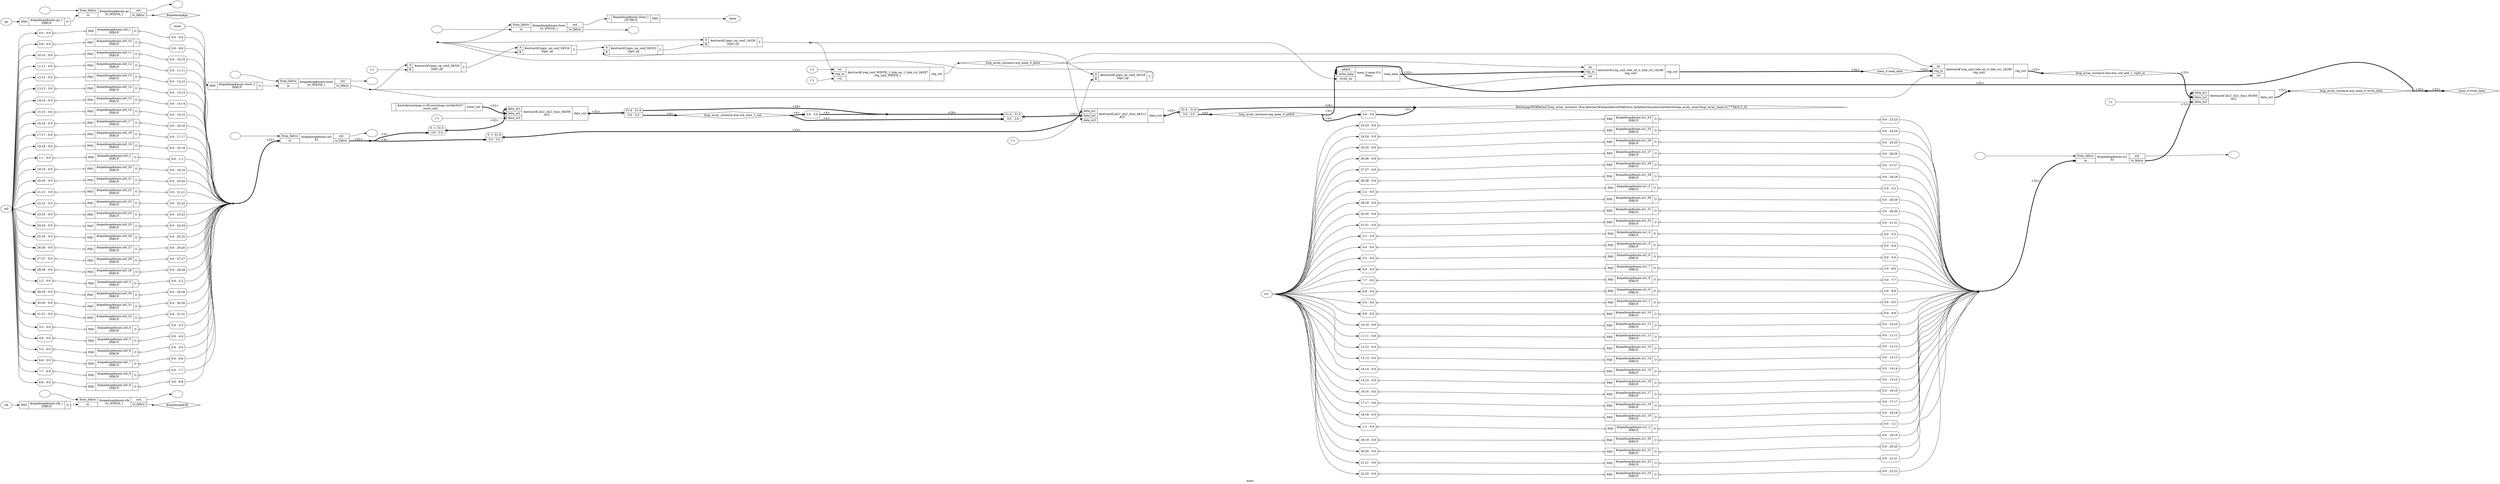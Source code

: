 digraph "main" {
label="main";
rankdir="LR";
remincross=true;
n21 [ shape=octagon, label="clk", color="black", fontcolor="black"];
n22 [ shape=octagon, label="done", color="black", fontcolor="black"];
n23 [ shape=octagon, label="go", color="black", fontcolor="black"];
n24 [ shape=octagon, label="in0", color="black", fontcolor="black"];
n25 [ shape=octagon, label="in1", color="black", fontcolor="black"];
n26 [ shape=diamond, label="loop_array_instance.arg_mem_0_addr0", color="black", fontcolor="black"];
n27 [ shape=diamond, label="loop_array_instance.arg_mem_0_done", color="black", fontcolor="black"];
n28 [ shape=diamond, label="loop_array_instance.arg_mem_0_write_data", color="black", fontcolor="black"];
n29 [ shape=diamond, label="loop_array_instance.fsm.fsm_std_add_1_right_in", color="black", fontcolor="black"];
n30 [ shape=diamond, label="loop_array_instance.fsm.std_slice_1_out", color="black", fontcolor="black"];
n31 [ shape=diamond, label="mem_0.read_data", color="black", fontcolor="black"];
n32 [ shape=diamond, label="mem_0.write_data", color="black", fontcolor="black"];
n33 [ shape=octagon, label="reset", color="black", fontcolor="black"];
c35 [ shape=record, label="{{}|$auto$constmap.cc:36:constmap_worker$347\nconst_unit|{<p34> const_out}}",  ];
v0 [ label="1'z" ];
c40 [ shape=record, label="{{<p36> data_in1|<p37> data_in2|<p38> data_in3}|$extract$&#9586;ALU_ALU_func_0$308\nALU|{<p39> data_out}}",  ];
v2 [ label="1'z" ];
c41 [ shape=record, label="{{<p36> data_in1|<p37> data_in2|<p38> data_in3}|$extract$&#9586;ALU_ALU_func_0$309\nALU|{<p39> data_out}}",  ];
x1 [ shape=record, style=rounded, label="0 -&gt; 31:4 |<s0> 3:0 - 3:0 ", color="black", fontcolor="black" ];
x1:e -> c41:p36:w [arrowhead=odiamond, arrowtail=odiamond, dir=both, color="black", fontcolor="black", style="setlinewidth(3)", label="<32>"];
x3 [ shape=record, style=rounded, label="<s1> 31:4 - 31:4 |<s0> 3:0 - 3:0 ", color="black", fontcolor="black" ];
c41:p39:e -> x3:w [arrowhead=odiamond, arrowtail=odiamond, dir=both, color="black", fontcolor="black", style="setlinewidth(3)", label="<32>"];
c42 [ shape=record, label="{{<p36> data_in1|<p37> data_in2|<p38> data_in3}|$extract$&#9586;ALU_ALU_func_6$312\nALU|{<p39> data_out}}",  ];
x4 [ shape=record, style=rounded, label="0 -&gt; 31:4 |<s0> 3:0 - 3:0 ", color="black", fontcolor="black" ];
x4:e -> c42:p36:w [arrowhead=odiamond, arrowtail=odiamond, dir=both, color="black", fontcolor="black", style="setlinewidth(3)", label="<32>"];
x5 [ shape=record, style=rounded, label="<s1> 31:4 - 31:4 |<s0> 3:0 - 3:0 ", color="black", fontcolor="black" ];
x5:e -> c42:p37:w [arrowhead=odiamond, arrowtail=odiamond, dir=both, color="black", fontcolor="black", style="setlinewidth(3)", label="<32>"];
x6 [ shape=record, style=rounded, label="<s1> 31:4 - 31:4 |<s0> 3:0 - 3:0 ", color="black", fontcolor="black" ];
c42:p39:e -> x6:w [arrowhead=odiamond, arrowtail=odiamond, dir=both, color="black", fontcolor="black", style="setlinewidth(3)", label="<32>"];
c46 [ shape=record, label="{{<p43> A|<p44> B}|$extract$&#9586;logic_op_conf_0$323\nlogic_op|{<p45> Y}}",  ];
c47 [ shape=record, label="{{<p43> A|<p44> B}|$extract$&#9586;logic_op_conf_0$324\nlogic_op|{<p45> Y}}",  ];
c48 [ shape=record, label="{{<p43> A|<p44> B}|$extract$&#9586;logic_op_conf_1$326\nlogic_op|{<p45> Y}}",  ];
v7 [ label="1'z" ];
c49 [ shape=record, label="{{<p43> A|<p44> B}|$extract$&#9586;logic_op_conf_3$328\nlogic_op|{<p45> Y}}",  ];
v8 [ label="1'z" ];
c50 [ shape=record, label="{{<p43> A|<p44> B}|$extract$&#9586;logic_op_conf_3$329\nlogic_op|{<p45> Y}}",  ];
v9 [ label="1'z" ];
v10 [ label="1'z" ];
c55 [ shape=record, label="{{<p51> en|<p52> reg_in|<p53> rst}|$extract$&#9586;reg_unit_WIDTH_1_tide_en_1_tide_rst_0$297\nreg_unit_WIDTH_1|{<p54> reg_out}}",  ];
c56 [ shape=record, label="{{<p51> en|<p52> reg_in|<p53> rst}|$extract$&#9586;reg_unit_tide_en_0_tide_rst_1$298\nreg_unit|{<p54> reg_out}}",  ];
c57 [ shape=record, label="{{<p51> en|<p52> reg_in|<p53> rst}|$extract$&#9586;reg_unit_tide_en_0_tide_rst_1$299\nreg_unit|{<p54> reg_out}}",  ];
v11 [ label="" ];
v12 [ label="" ];
c62 [ shape=record, label="{{<p58> from_fabric|<p59> in}|$iopadmap$main.clk\nIO_WIDTH_1|{<p60> out|<p61> to_fabric}}",  ];
c65 [ shape=record, label="{{<p63> PAD}|$iopadmap$main.clk_1\nINBUF|{<p64> O}}",  ];
v13 [ label="" ];
v14 [ label="" ];
c66 [ shape=record, label="{{<p58> from_fabric|<p59> in}|$iopadmap$main.done\nIO_WIDTH_1|{<p60> out|<p61> to_fabric}}",  ];
c68 [ shape=record, label="{{<p67> I}|$iopadmap$main.done_1\nOUTBUF|{<p63> PAD}}",  ];
v15 [ label="" ];
v16 [ label="" ];
c69 [ shape=record, label="{{<p58> from_fabric|<p59> in}|$iopadmap$main.go\nIO_WIDTH_1|{<p60> out|<p61> to_fabric}}",  ];
c70 [ shape=record, label="{{<p63> PAD}|$iopadmap$main.go_1\nINBUF|{<p64> O}}",  ];
v17 [ label="" ];
v18 [ label="" ];
c71 [ shape=record, label="{{<p58> from_fabric|<p59> in}|$iopadmap$main.in0\nIO|{<p60> out|<p61> to_fabric}}",  ];
c72 [ shape=record, label="{{<p63> PAD}|$iopadmap$main.in0_1\nINBUF|{<p64> O}}",  ];
x19 [ shape=record, style=rounded, label="<s0> 0:0 - 0:0 ", color="black", fontcolor="black" ];
c72:p64:e -> x19:w [arrowhead=odiamond, arrowtail=odiamond, dir=both, color="black", fontcolor="black", label=""];
x20 [ shape=record, style=rounded, label="<s0> 0:0 - 0:0 ", color="black", fontcolor="black" ];
x20:e -> c72:p63:w [arrowhead=odiamond, arrowtail=odiamond, dir=both, color="black", fontcolor="black", label=""];
c73 [ shape=record, label="{{<p63> PAD}|$iopadmap$main.in0_10\nINBUF|{<p64> O}}",  ];
x21 [ shape=record, style=rounded, label="<s0> 0:0 - 9:9 ", color="black", fontcolor="black" ];
c73:p64:e -> x21:w [arrowhead=odiamond, arrowtail=odiamond, dir=both, color="black", fontcolor="black", label=""];
x22 [ shape=record, style=rounded, label="<s0> 9:9 - 0:0 ", color="black", fontcolor="black" ];
x22:e -> c73:p63:w [arrowhead=odiamond, arrowtail=odiamond, dir=both, color="black", fontcolor="black", label=""];
c74 [ shape=record, label="{{<p63> PAD}|$iopadmap$main.in0_11\nINBUF|{<p64> O}}",  ];
x23 [ shape=record, style=rounded, label="<s0> 0:0 - 10:10 ", color="black", fontcolor="black" ];
c74:p64:e -> x23:w [arrowhead=odiamond, arrowtail=odiamond, dir=both, color="black", fontcolor="black", label=""];
x24 [ shape=record, style=rounded, label="<s0> 10:10 - 0:0 ", color="black", fontcolor="black" ];
x24:e -> c74:p63:w [arrowhead=odiamond, arrowtail=odiamond, dir=both, color="black", fontcolor="black", label=""];
c75 [ shape=record, label="{{<p63> PAD}|$iopadmap$main.in0_12\nINBUF|{<p64> O}}",  ];
x25 [ shape=record, style=rounded, label="<s0> 0:0 - 11:11 ", color="black", fontcolor="black" ];
c75:p64:e -> x25:w [arrowhead=odiamond, arrowtail=odiamond, dir=both, color="black", fontcolor="black", label=""];
x26 [ shape=record, style=rounded, label="<s0> 11:11 - 0:0 ", color="black", fontcolor="black" ];
x26:e -> c75:p63:w [arrowhead=odiamond, arrowtail=odiamond, dir=both, color="black", fontcolor="black", label=""];
c76 [ shape=record, label="{{<p63> PAD}|$iopadmap$main.in0_13\nINBUF|{<p64> O}}",  ];
x27 [ shape=record, style=rounded, label="<s0> 0:0 - 12:12 ", color="black", fontcolor="black" ];
c76:p64:e -> x27:w [arrowhead=odiamond, arrowtail=odiamond, dir=both, color="black", fontcolor="black", label=""];
x28 [ shape=record, style=rounded, label="<s0> 12:12 - 0:0 ", color="black", fontcolor="black" ];
x28:e -> c76:p63:w [arrowhead=odiamond, arrowtail=odiamond, dir=both, color="black", fontcolor="black", label=""];
c77 [ shape=record, label="{{<p63> PAD}|$iopadmap$main.in0_14\nINBUF|{<p64> O}}",  ];
x29 [ shape=record, style=rounded, label="<s0> 0:0 - 13:13 ", color="black", fontcolor="black" ];
c77:p64:e -> x29:w [arrowhead=odiamond, arrowtail=odiamond, dir=both, color="black", fontcolor="black", label=""];
x30 [ shape=record, style=rounded, label="<s0> 13:13 - 0:0 ", color="black", fontcolor="black" ];
x30:e -> c77:p63:w [arrowhead=odiamond, arrowtail=odiamond, dir=both, color="black", fontcolor="black", label=""];
c78 [ shape=record, label="{{<p63> PAD}|$iopadmap$main.in0_15\nINBUF|{<p64> O}}",  ];
x31 [ shape=record, style=rounded, label="<s0> 0:0 - 14:14 ", color="black", fontcolor="black" ];
c78:p64:e -> x31:w [arrowhead=odiamond, arrowtail=odiamond, dir=both, color="black", fontcolor="black", label=""];
x32 [ shape=record, style=rounded, label="<s0> 14:14 - 0:0 ", color="black", fontcolor="black" ];
x32:e -> c78:p63:w [arrowhead=odiamond, arrowtail=odiamond, dir=both, color="black", fontcolor="black", label=""];
c79 [ shape=record, label="{{<p63> PAD}|$iopadmap$main.in0_16\nINBUF|{<p64> O}}",  ];
x33 [ shape=record, style=rounded, label="<s0> 0:0 - 15:15 ", color="black", fontcolor="black" ];
c79:p64:e -> x33:w [arrowhead=odiamond, arrowtail=odiamond, dir=both, color="black", fontcolor="black", label=""];
x34 [ shape=record, style=rounded, label="<s0> 15:15 - 0:0 ", color="black", fontcolor="black" ];
x34:e -> c79:p63:w [arrowhead=odiamond, arrowtail=odiamond, dir=both, color="black", fontcolor="black", label=""];
c80 [ shape=record, label="{{<p63> PAD}|$iopadmap$main.in0_17\nINBUF|{<p64> O}}",  ];
x35 [ shape=record, style=rounded, label="<s0> 0:0 - 16:16 ", color="black", fontcolor="black" ];
c80:p64:e -> x35:w [arrowhead=odiamond, arrowtail=odiamond, dir=both, color="black", fontcolor="black", label=""];
x36 [ shape=record, style=rounded, label="<s0> 16:16 - 0:0 ", color="black", fontcolor="black" ];
x36:e -> c80:p63:w [arrowhead=odiamond, arrowtail=odiamond, dir=both, color="black", fontcolor="black", label=""];
c81 [ shape=record, label="{{<p63> PAD}|$iopadmap$main.in0_18\nINBUF|{<p64> O}}",  ];
x37 [ shape=record, style=rounded, label="<s0> 0:0 - 17:17 ", color="black", fontcolor="black" ];
c81:p64:e -> x37:w [arrowhead=odiamond, arrowtail=odiamond, dir=both, color="black", fontcolor="black", label=""];
x38 [ shape=record, style=rounded, label="<s0> 17:17 - 0:0 ", color="black", fontcolor="black" ];
x38:e -> c81:p63:w [arrowhead=odiamond, arrowtail=odiamond, dir=both, color="black", fontcolor="black", label=""];
c82 [ shape=record, label="{{<p63> PAD}|$iopadmap$main.in0_19\nINBUF|{<p64> O}}",  ];
x39 [ shape=record, style=rounded, label="<s0> 0:0 - 18:18 ", color="black", fontcolor="black" ];
c82:p64:e -> x39:w [arrowhead=odiamond, arrowtail=odiamond, dir=both, color="black", fontcolor="black", label=""];
x40 [ shape=record, style=rounded, label="<s0> 18:18 - 0:0 ", color="black", fontcolor="black" ];
x40:e -> c82:p63:w [arrowhead=odiamond, arrowtail=odiamond, dir=both, color="black", fontcolor="black", label=""];
c83 [ shape=record, label="{{<p63> PAD}|$iopadmap$main.in0_2\nINBUF|{<p64> O}}",  ];
x41 [ shape=record, style=rounded, label="<s0> 0:0 - 1:1 ", color="black", fontcolor="black" ];
c83:p64:e -> x41:w [arrowhead=odiamond, arrowtail=odiamond, dir=both, color="black", fontcolor="black", label=""];
x42 [ shape=record, style=rounded, label="<s0> 1:1 - 0:0 ", color="black", fontcolor="black" ];
x42:e -> c83:p63:w [arrowhead=odiamond, arrowtail=odiamond, dir=both, color="black", fontcolor="black", label=""];
c84 [ shape=record, label="{{<p63> PAD}|$iopadmap$main.in0_20\nINBUF|{<p64> O}}",  ];
x43 [ shape=record, style=rounded, label="<s0> 0:0 - 19:19 ", color="black", fontcolor="black" ];
c84:p64:e -> x43:w [arrowhead=odiamond, arrowtail=odiamond, dir=both, color="black", fontcolor="black", label=""];
x44 [ shape=record, style=rounded, label="<s0> 19:19 - 0:0 ", color="black", fontcolor="black" ];
x44:e -> c84:p63:w [arrowhead=odiamond, arrowtail=odiamond, dir=both, color="black", fontcolor="black", label=""];
c85 [ shape=record, label="{{<p63> PAD}|$iopadmap$main.in0_21\nINBUF|{<p64> O}}",  ];
x45 [ shape=record, style=rounded, label="<s0> 0:0 - 20:20 ", color="black", fontcolor="black" ];
c85:p64:e -> x45:w [arrowhead=odiamond, arrowtail=odiamond, dir=both, color="black", fontcolor="black", label=""];
x46 [ shape=record, style=rounded, label="<s0> 20:20 - 0:0 ", color="black", fontcolor="black" ];
x46:e -> c85:p63:w [arrowhead=odiamond, arrowtail=odiamond, dir=both, color="black", fontcolor="black", label=""];
c86 [ shape=record, label="{{<p63> PAD}|$iopadmap$main.in0_22\nINBUF|{<p64> O}}",  ];
x47 [ shape=record, style=rounded, label="<s0> 0:0 - 21:21 ", color="black", fontcolor="black" ];
c86:p64:e -> x47:w [arrowhead=odiamond, arrowtail=odiamond, dir=both, color="black", fontcolor="black", label=""];
x48 [ shape=record, style=rounded, label="<s0> 21:21 - 0:0 ", color="black", fontcolor="black" ];
x48:e -> c86:p63:w [arrowhead=odiamond, arrowtail=odiamond, dir=both, color="black", fontcolor="black", label=""];
c87 [ shape=record, label="{{<p63> PAD}|$iopadmap$main.in0_23\nINBUF|{<p64> O}}",  ];
x49 [ shape=record, style=rounded, label="<s0> 0:0 - 22:22 ", color="black", fontcolor="black" ];
c87:p64:e -> x49:w [arrowhead=odiamond, arrowtail=odiamond, dir=both, color="black", fontcolor="black", label=""];
x50 [ shape=record, style=rounded, label="<s0> 22:22 - 0:0 ", color="black", fontcolor="black" ];
x50:e -> c87:p63:w [arrowhead=odiamond, arrowtail=odiamond, dir=both, color="black", fontcolor="black", label=""];
c88 [ shape=record, label="{{<p63> PAD}|$iopadmap$main.in0_24\nINBUF|{<p64> O}}",  ];
x51 [ shape=record, style=rounded, label="<s0> 0:0 - 23:23 ", color="black", fontcolor="black" ];
c88:p64:e -> x51:w [arrowhead=odiamond, arrowtail=odiamond, dir=both, color="black", fontcolor="black", label=""];
x52 [ shape=record, style=rounded, label="<s0> 23:23 - 0:0 ", color="black", fontcolor="black" ];
x52:e -> c88:p63:w [arrowhead=odiamond, arrowtail=odiamond, dir=both, color="black", fontcolor="black", label=""];
c89 [ shape=record, label="{{<p63> PAD}|$iopadmap$main.in0_25\nINBUF|{<p64> O}}",  ];
x53 [ shape=record, style=rounded, label="<s0> 0:0 - 24:24 ", color="black", fontcolor="black" ];
c89:p64:e -> x53:w [arrowhead=odiamond, arrowtail=odiamond, dir=both, color="black", fontcolor="black", label=""];
x54 [ shape=record, style=rounded, label="<s0> 24:24 - 0:0 ", color="black", fontcolor="black" ];
x54:e -> c89:p63:w [arrowhead=odiamond, arrowtail=odiamond, dir=both, color="black", fontcolor="black", label=""];
c90 [ shape=record, label="{{<p63> PAD}|$iopadmap$main.in0_26\nINBUF|{<p64> O}}",  ];
x55 [ shape=record, style=rounded, label="<s0> 0:0 - 25:25 ", color="black", fontcolor="black" ];
c90:p64:e -> x55:w [arrowhead=odiamond, arrowtail=odiamond, dir=both, color="black", fontcolor="black", label=""];
x56 [ shape=record, style=rounded, label="<s0> 25:25 - 0:0 ", color="black", fontcolor="black" ];
x56:e -> c90:p63:w [arrowhead=odiamond, arrowtail=odiamond, dir=both, color="black", fontcolor="black", label=""];
c91 [ shape=record, label="{{<p63> PAD}|$iopadmap$main.in0_27\nINBUF|{<p64> O}}",  ];
x57 [ shape=record, style=rounded, label="<s0> 0:0 - 26:26 ", color="black", fontcolor="black" ];
c91:p64:e -> x57:w [arrowhead=odiamond, arrowtail=odiamond, dir=both, color="black", fontcolor="black", label=""];
x58 [ shape=record, style=rounded, label="<s0> 26:26 - 0:0 ", color="black", fontcolor="black" ];
x58:e -> c91:p63:w [arrowhead=odiamond, arrowtail=odiamond, dir=both, color="black", fontcolor="black", label=""];
c92 [ shape=record, label="{{<p63> PAD}|$iopadmap$main.in0_28\nINBUF|{<p64> O}}",  ];
x59 [ shape=record, style=rounded, label="<s0> 0:0 - 27:27 ", color="black", fontcolor="black" ];
c92:p64:e -> x59:w [arrowhead=odiamond, arrowtail=odiamond, dir=both, color="black", fontcolor="black", label=""];
x60 [ shape=record, style=rounded, label="<s0> 27:27 - 0:0 ", color="black", fontcolor="black" ];
x60:e -> c92:p63:w [arrowhead=odiamond, arrowtail=odiamond, dir=both, color="black", fontcolor="black", label=""];
c93 [ shape=record, label="{{<p63> PAD}|$iopadmap$main.in0_29\nINBUF|{<p64> O}}",  ];
x61 [ shape=record, style=rounded, label="<s0> 0:0 - 28:28 ", color="black", fontcolor="black" ];
c93:p64:e -> x61:w [arrowhead=odiamond, arrowtail=odiamond, dir=both, color="black", fontcolor="black", label=""];
x62 [ shape=record, style=rounded, label="<s0> 28:28 - 0:0 ", color="black", fontcolor="black" ];
x62:e -> c93:p63:w [arrowhead=odiamond, arrowtail=odiamond, dir=both, color="black", fontcolor="black", label=""];
c94 [ shape=record, label="{{<p63> PAD}|$iopadmap$main.in0_3\nINBUF|{<p64> O}}",  ];
x63 [ shape=record, style=rounded, label="<s0> 0:0 - 2:2 ", color="black", fontcolor="black" ];
c94:p64:e -> x63:w [arrowhead=odiamond, arrowtail=odiamond, dir=both, color="black", fontcolor="black", label=""];
x64 [ shape=record, style=rounded, label="<s0> 2:2 - 0:0 ", color="black", fontcolor="black" ];
x64:e -> c94:p63:w [arrowhead=odiamond, arrowtail=odiamond, dir=both, color="black", fontcolor="black", label=""];
c95 [ shape=record, label="{{<p63> PAD}|$iopadmap$main.in0_30\nINBUF|{<p64> O}}",  ];
x65 [ shape=record, style=rounded, label="<s0> 0:0 - 29:29 ", color="black", fontcolor="black" ];
c95:p64:e -> x65:w [arrowhead=odiamond, arrowtail=odiamond, dir=both, color="black", fontcolor="black", label=""];
x66 [ shape=record, style=rounded, label="<s0> 29:29 - 0:0 ", color="black", fontcolor="black" ];
x66:e -> c95:p63:w [arrowhead=odiamond, arrowtail=odiamond, dir=both, color="black", fontcolor="black", label=""];
c96 [ shape=record, label="{{<p63> PAD}|$iopadmap$main.in0_31\nINBUF|{<p64> O}}",  ];
x67 [ shape=record, style=rounded, label="<s0> 0:0 - 30:30 ", color="black", fontcolor="black" ];
c96:p64:e -> x67:w [arrowhead=odiamond, arrowtail=odiamond, dir=both, color="black", fontcolor="black", label=""];
x68 [ shape=record, style=rounded, label="<s0> 30:30 - 0:0 ", color="black", fontcolor="black" ];
x68:e -> c96:p63:w [arrowhead=odiamond, arrowtail=odiamond, dir=both, color="black", fontcolor="black", label=""];
c97 [ shape=record, label="{{<p63> PAD}|$iopadmap$main.in0_32\nINBUF|{<p64> O}}",  ];
x69 [ shape=record, style=rounded, label="<s0> 0:0 - 31:31 ", color="black", fontcolor="black" ];
c97:p64:e -> x69:w [arrowhead=odiamond, arrowtail=odiamond, dir=both, color="black", fontcolor="black", label=""];
x70 [ shape=record, style=rounded, label="<s0> 31:31 - 0:0 ", color="black", fontcolor="black" ];
x70:e -> c97:p63:w [arrowhead=odiamond, arrowtail=odiamond, dir=both, color="black", fontcolor="black", label=""];
c98 [ shape=record, label="{{<p63> PAD}|$iopadmap$main.in0_4\nINBUF|{<p64> O}}",  ];
x71 [ shape=record, style=rounded, label="<s0> 0:0 - 3:3 ", color="black", fontcolor="black" ];
c98:p64:e -> x71:w [arrowhead=odiamond, arrowtail=odiamond, dir=both, color="black", fontcolor="black", label=""];
x72 [ shape=record, style=rounded, label="<s0> 3:3 - 0:0 ", color="black", fontcolor="black" ];
x72:e -> c98:p63:w [arrowhead=odiamond, arrowtail=odiamond, dir=both, color="black", fontcolor="black", label=""];
c99 [ shape=record, label="{{<p63> PAD}|$iopadmap$main.in0_5\nINBUF|{<p64> O}}",  ];
x73 [ shape=record, style=rounded, label="<s0> 0:0 - 4:4 ", color="black", fontcolor="black" ];
c99:p64:e -> x73:w [arrowhead=odiamond, arrowtail=odiamond, dir=both, color="black", fontcolor="black", label=""];
x74 [ shape=record, style=rounded, label="<s0> 4:4 - 0:0 ", color="black", fontcolor="black" ];
x74:e -> c99:p63:w [arrowhead=odiamond, arrowtail=odiamond, dir=both, color="black", fontcolor="black", label=""];
c100 [ shape=record, label="{{<p63> PAD}|$iopadmap$main.in0_6\nINBUF|{<p64> O}}",  ];
x75 [ shape=record, style=rounded, label="<s0> 0:0 - 5:5 ", color="black", fontcolor="black" ];
c100:p64:e -> x75:w [arrowhead=odiamond, arrowtail=odiamond, dir=both, color="black", fontcolor="black", label=""];
x76 [ shape=record, style=rounded, label="<s0> 5:5 - 0:0 ", color="black", fontcolor="black" ];
x76:e -> c100:p63:w [arrowhead=odiamond, arrowtail=odiamond, dir=both, color="black", fontcolor="black", label=""];
c101 [ shape=record, label="{{<p63> PAD}|$iopadmap$main.in0_7\nINBUF|{<p64> O}}",  ];
x77 [ shape=record, style=rounded, label="<s0> 0:0 - 6:6 ", color="black", fontcolor="black" ];
c101:p64:e -> x77:w [arrowhead=odiamond, arrowtail=odiamond, dir=both, color="black", fontcolor="black", label=""];
x78 [ shape=record, style=rounded, label="<s0> 6:6 - 0:0 ", color="black", fontcolor="black" ];
x78:e -> c101:p63:w [arrowhead=odiamond, arrowtail=odiamond, dir=both, color="black", fontcolor="black", label=""];
c102 [ shape=record, label="{{<p63> PAD}|$iopadmap$main.in0_8\nINBUF|{<p64> O}}",  ];
x79 [ shape=record, style=rounded, label="<s0> 0:0 - 7:7 ", color="black", fontcolor="black" ];
c102:p64:e -> x79:w [arrowhead=odiamond, arrowtail=odiamond, dir=both, color="black", fontcolor="black", label=""];
x80 [ shape=record, style=rounded, label="<s0> 7:7 - 0:0 ", color="black", fontcolor="black" ];
x80:e -> c102:p63:w [arrowhead=odiamond, arrowtail=odiamond, dir=both, color="black", fontcolor="black", label=""];
c103 [ shape=record, label="{{<p63> PAD}|$iopadmap$main.in0_9\nINBUF|{<p64> O}}",  ];
x81 [ shape=record, style=rounded, label="<s0> 0:0 - 8:8 ", color="black", fontcolor="black" ];
c103:p64:e -> x81:w [arrowhead=odiamond, arrowtail=odiamond, dir=both, color="black", fontcolor="black", label=""];
x82 [ shape=record, style=rounded, label="<s0> 8:8 - 0:0 ", color="black", fontcolor="black" ];
x82:e -> c103:p63:w [arrowhead=odiamond, arrowtail=odiamond, dir=both, color="black", fontcolor="black", label=""];
v83 [ label="" ];
v84 [ label="" ];
c104 [ shape=record, label="{{<p58> from_fabric|<p59> in}|$iopadmap$main.in1\nIO|{<p60> out|<p61> to_fabric}}",  ];
c105 [ shape=record, label="{{<p63> PAD}|$iopadmap$main.in1_1\nINBUF|{<p64> O}}",  ];
x85 [ shape=record, style=rounded, label="<s0> 0:0 - 0:0 ", color="black", fontcolor="black" ];
c105:p64:e -> x85:w [arrowhead=odiamond, arrowtail=odiamond, dir=both, color="black", fontcolor="black", label=""];
x86 [ shape=record, style=rounded, label="<s0> 0:0 - 0:0 ", color="black", fontcolor="black" ];
x86:e -> c105:p63:w [arrowhead=odiamond, arrowtail=odiamond, dir=both, color="black", fontcolor="black", label=""];
c106 [ shape=record, label="{{<p63> PAD}|$iopadmap$main.in1_10\nINBUF|{<p64> O}}",  ];
x87 [ shape=record, style=rounded, label="<s0> 0:0 - 9:9 ", color="black", fontcolor="black" ];
c106:p64:e -> x87:w [arrowhead=odiamond, arrowtail=odiamond, dir=both, color="black", fontcolor="black", label=""];
x88 [ shape=record, style=rounded, label="<s0> 9:9 - 0:0 ", color="black", fontcolor="black" ];
x88:e -> c106:p63:w [arrowhead=odiamond, arrowtail=odiamond, dir=both, color="black", fontcolor="black", label=""];
c107 [ shape=record, label="{{<p63> PAD}|$iopadmap$main.in1_11\nINBUF|{<p64> O}}",  ];
x89 [ shape=record, style=rounded, label="<s0> 0:0 - 10:10 ", color="black", fontcolor="black" ];
c107:p64:e -> x89:w [arrowhead=odiamond, arrowtail=odiamond, dir=both, color="black", fontcolor="black", label=""];
x90 [ shape=record, style=rounded, label="<s0> 10:10 - 0:0 ", color="black", fontcolor="black" ];
x90:e -> c107:p63:w [arrowhead=odiamond, arrowtail=odiamond, dir=both, color="black", fontcolor="black", label=""];
c108 [ shape=record, label="{{<p63> PAD}|$iopadmap$main.in1_12\nINBUF|{<p64> O}}",  ];
x91 [ shape=record, style=rounded, label="<s0> 0:0 - 11:11 ", color="black", fontcolor="black" ];
c108:p64:e -> x91:w [arrowhead=odiamond, arrowtail=odiamond, dir=both, color="black", fontcolor="black", label=""];
x92 [ shape=record, style=rounded, label="<s0> 11:11 - 0:0 ", color="black", fontcolor="black" ];
x92:e -> c108:p63:w [arrowhead=odiamond, arrowtail=odiamond, dir=both, color="black", fontcolor="black", label=""];
c109 [ shape=record, label="{{<p63> PAD}|$iopadmap$main.in1_13\nINBUF|{<p64> O}}",  ];
x93 [ shape=record, style=rounded, label="<s0> 0:0 - 12:12 ", color="black", fontcolor="black" ];
c109:p64:e -> x93:w [arrowhead=odiamond, arrowtail=odiamond, dir=both, color="black", fontcolor="black", label=""];
x94 [ shape=record, style=rounded, label="<s0> 12:12 - 0:0 ", color="black", fontcolor="black" ];
x94:e -> c109:p63:w [arrowhead=odiamond, arrowtail=odiamond, dir=both, color="black", fontcolor="black", label=""];
c110 [ shape=record, label="{{<p63> PAD}|$iopadmap$main.in1_14\nINBUF|{<p64> O}}",  ];
x95 [ shape=record, style=rounded, label="<s0> 0:0 - 13:13 ", color="black", fontcolor="black" ];
c110:p64:e -> x95:w [arrowhead=odiamond, arrowtail=odiamond, dir=both, color="black", fontcolor="black", label=""];
x96 [ shape=record, style=rounded, label="<s0> 13:13 - 0:0 ", color="black", fontcolor="black" ];
x96:e -> c110:p63:w [arrowhead=odiamond, arrowtail=odiamond, dir=both, color="black", fontcolor="black", label=""];
c111 [ shape=record, label="{{<p63> PAD}|$iopadmap$main.in1_15\nINBUF|{<p64> O}}",  ];
x97 [ shape=record, style=rounded, label="<s0> 0:0 - 14:14 ", color="black", fontcolor="black" ];
c111:p64:e -> x97:w [arrowhead=odiamond, arrowtail=odiamond, dir=both, color="black", fontcolor="black", label=""];
x98 [ shape=record, style=rounded, label="<s0> 14:14 - 0:0 ", color="black", fontcolor="black" ];
x98:e -> c111:p63:w [arrowhead=odiamond, arrowtail=odiamond, dir=both, color="black", fontcolor="black", label=""];
c112 [ shape=record, label="{{<p63> PAD}|$iopadmap$main.in1_16\nINBUF|{<p64> O}}",  ];
x99 [ shape=record, style=rounded, label="<s0> 0:0 - 15:15 ", color="black", fontcolor="black" ];
c112:p64:e -> x99:w [arrowhead=odiamond, arrowtail=odiamond, dir=both, color="black", fontcolor="black", label=""];
x100 [ shape=record, style=rounded, label="<s0> 15:15 - 0:0 ", color="black", fontcolor="black" ];
x100:e -> c112:p63:w [arrowhead=odiamond, arrowtail=odiamond, dir=both, color="black", fontcolor="black", label=""];
c113 [ shape=record, label="{{<p63> PAD}|$iopadmap$main.in1_17\nINBUF|{<p64> O}}",  ];
x101 [ shape=record, style=rounded, label="<s0> 0:0 - 16:16 ", color="black", fontcolor="black" ];
c113:p64:e -> x101:w [arrowhead=odiamond, arrowtail=odiamond, dir=both, color="black", fontcolor="black", label=""];
x102 [ shape=record, style=rounded, label="<s0> 16:16 - 0:0 ", color="black", fontcolor="black" ];
x102:e -> c113:p63:w [arrowhead=odiamond, arrowtail=odiamond, dir=both, color="black", fontcolor="black", label=""];
c114 [ shape=record, label="{{<p63> PAD}|$iopadmap$main.in1_18\nINBUF|{<p64> O}}",  ];
x103 [ shape=record, style=rounded, label="<s0> 0:0 - 17:17 ", color="black", fontcolor="black" ];
c114:p64:e -> x103:w [arrowhead=odiamond, arrowtail=odiamond, dir=both, color="black", fontcolor="black", label=""];
x104 [ shape=record, style=rounded, label="<s0> 17:17 - 0:0 ", color="black", fontcolor="black" ];
x104:e -> c114:p63:w [arrowhead=odiamond, arrowtail=odiamond, dir=both, color="black", fontcolor="black", label=""];
c115 [ shape=record, label="{{<p63> PAD}|$iopadmap$main.in1_19\nINBUF|{<p64> O}}",  ];
x105 [ shape=record, style=rounded, label="<s0> 0:0 - 18:18 ", color="black", fontcolor="black" ];
c115:p64:e -> x105:w [arrowhead=odiamond, arrowtail=odiamond, dir=both, color="black", fontcolor="black", label=""];
x106 [ shape=record, style=rounded, label="<s0> 18:18 - 0:0 ", color="black", fontcolor="black" ];
x106:e -> c115:p63:w [arrowhead=odiamond, arrowtail=odiamond, dir=both, color="black", fontcolor="black", label=""];
c116 [ shape=record, label="{{<p63> PAD}|$iopadmap$main.in1_2\nINBUF|{<p64> O}}",  ];
x107 [ shape=record, style=rounded, label="<s0> 0:0 - 1:1 ", color="black", fontcolor="black" ];
c116:p64:e -> x107:w [arrowhead=odiamond, arrowtail=odiamond, dir=both, color="black", fontcolor="black", label=""];
x108 [ shape=record, style=rounded, label="<s0> 1:1 - 0:0 ", color="black", fontcolor="black" ];
x108:e -> c116:p63:w [arrowhead=odiamond, arrowtail=odiamond, dir=both, color="black", fontcolor="black", label=""];
c117 [ shape=record, label="{{<p63> PAD}|$iopadmap$main.in1_20\nINBUF|{<p64> O}}",  ];
x109 [ shape=record, style=rounded, label="<s0> 0:0 - 19:19 ", color="black", fontcolor="black" ];
c117:p64:e -> x109:w [arrowhead=odiamond, arrowtail=odiamond, dir=both, color="black", fontcolor="black", label=""];
x110 [ shape=record, style=rounded, label="<s0> 19:19 - 0:0 ", color="black", fontcolor="black" ];
x110:e -> c117:p63:w [arrowhead=odiamond, arrowtail=odiamond, dir=both, color="black", fontcolor="black", label=""];
c118 [ shape=record, label="{{<p63> PAD}|$iopadmap$main.in1_21\nINBUF|{<p64> O}}",  ];
x111 [ shape=record, style=rounded, label="<s0> 0:0 - 20:20 ", color="black", fontcolor="black" ];
c118:p64:e -> x111:w [arrowhead=odiamond, arrowtail=odiamond, dir=both, color="black", fontcolor="black", label=""];
x112 [ shape=record, style=rounded, label="<s0> 20:20 - 0:0 ", color="black", fontcolor="black" ];
x112:e -> c118:p63:w [arrowhead=odiamond, arrowtail=odiamond, dir=both, color="black", fontcolor="black", label=""];
c119 [ shape=record, label="{{<p63> PAD}|$iopadmap$main.in1_22\nINBUF|{<p64> O}}",  ];
x113 [ shape=record, style=rounded, label="<s0> 0:0 - 21:21 ", color="black", fontcolor="black" ];
c119:p64:e -> x113:w [arrowhead=odiamond, arrowtail=odiamond, dir=both, color="black", fontcolor="black", label=""];
x114 [ shape=record, style=rounded, label="<s0> 21:21 - 0:0 ", color="black", fontcolor="black" ];
x114:e -> c119:p63:w [arrowhead=odiamond, arrowtail=odiamond, dir=both, color="black", fontcolor="black", label=""];
c120 [ shape=record, label="{{<p63> PAD}|$iopadmap$main.in1_23\nINBUF|{<p64> O}}",  ];
x115 [ shape=record, style=rounded, label="<s0> 0:0 - 22:22 ", color="black", fontcolor="black" ];
c120:p64:e -> x115:w [arrowhead=odiamond, arrowtail=odiamond, dir=both, color="black", fontcolor="black", label=""];
x116 [ shape=record, style=rounded, label="<s0> 22:22 - 0:0 ", color="black", fontcolor="black" ];
x116:e -> c120:p63:w [arrowhead=odiamond, arrowtail=odiamond, dir=both, color="black", fontcolor="black", label=""];
c121 [ shape=record, label="{{<p63> PAD}|$iopadmap$main.in1_24\nINBUF|{<p64> O}}",  ];
x117 [ shape=record, style=rounded, label="<s0> 0:0 - 23:23 ", color="black", fontcolor="black" ];
c121:p64:e -> x117:w [arrowhead=odiamond, arrowtail=odiamond, dir=both, color="black", fontcolor="black", label=""];
x118 [ shape=record, style=rounded, label="<s0> 23:23 - 0:0 ", color="black", fontcolor="black" ];
x118:e -> c121:p63:w [arrowhead=odiamond, arrowtail=odiamond, dir=both, color="black", fontcolor="black", label=""];
c122 [ shape=record, label="{{<p63> PAD}|$iopadmap$main.in1_25\nINBUF|{<p64> O}}",  ];
x119 [ shape=record, style=rounded, label="<s0> 0:0 - 24:24 ", color="black", fontcolor="black" ];
c122:p64:e -> x119:w [arrowhead=odiamond, arrowtail=odiamond, dir=both, color="black", fontcolor="black", label=""];
x120 [ shape=record, style=rounded, label="<s0> 24:24 - 0:0 ", color="black", fontcolor="black" ];
x120:e -> c122:p63:w [arrowhead=odiamond, arrowtail=odiamond, dir=both, color="black", fontcolor="black", label=""];
c123 [ shape=record, label="{{<p63> PAD}|$iopadmap$main.in1_26\nINBUF|{<p64> O}}",  ];
x121 [ shape=record, style=rounded, label="<s0> 0:0 - 25:25 ", color="black", fontcolor="black" ];
c123:p64:e -> x121:w [arrowhead=odiamond, arrowtail=odiamond, dir=both, color="black", fontcolor="black", label=""];
x122 [ shape=record, style=rounded, label="<s0> 25:25 - 0:0 ", color="black", fontcolor="black" ];
x122:e -> c123:p63:w [arrowhead=odiamond, arrowtail=odiamond, dir=both, color="black", fontcolor="black", label=""];
c124 [ shape=record, label="{{<p63> PAD}|$iopadmap$main.in1_27\nINBUF|{<p64> O}}",  ];
x123 [ shape=record, style=rounded, label="<s0> 0:0 - 26:26 ", color="black", fontcolor="black" ];
c124:p64:e -> x123:w [arrowhead=odiamond, arrowtail=odiamond, dir=both, color="black", fontcolor="black", label=""];
x124 [ shape=record, style=rounded, label="<s0> 26:26 - 0:0 ", color="black", fontcolor="black" ];
x124:e -> c124:p63:w [arrowhead=odiamond, arrowtail=odiamond, dir=both, color="black", fontcolor="black", label=""];
c125 [ shape=record, label="{{<p63> PAD}|$iopadmap$main.in1_28\nINBUF|{<p64> O}}",  ];
x125 [ shape=record, style=rounded, label="<s0> 0:0 - 27:27 ", color="black", fontcolor="black" ];
c125:p64:e -> x125:w [arrowhead=odiamond, arrowtail=odiamond, dir=both, color="black", fontcolor="black", label=""];
x126 [ shape=record, style=rounded, label="<s0> 27:27 - 0:0 ", color="black", fontcolor="black" ];
x126:e -> c125:p63:w [arrowhead=odiamond, arrowtail=odiamond, dir=both, color="black", fontcolor="black", label=""];
c126 [ shape=record, label="{{<p63> PAD}|$iopadmap$main.in1_29\nINBUF|{<p64> O}}",  ];
x127 [ shape=record, style=rounded, label="<s0> 0:0 - 28:28 ", color="black", fontcolor="black" ];
c126:p64:e -> x127:w [arrowhead=odiamond, arrowtail=odiamond, dir=both, color="black", fontcolor="black", label=""];
x128 [ shape=record, style=rounded, label="<s0> 28:28 - 0:0 ", color="black", fontcolor="black" ];
x128:e -> c126:p63:w [arrowhead=odiamond, arrowtail=odiamond, dir=both, color="black", fontcolor="black", label=""];
c127 [ shape=record, label="{{<p63> PAD}|$iopadmap$main.in1_3\nINBUF|{<p64> O}}",  ];
x129 [ shape=record, style=rounded, label="<s0> 0:0 - 2:2 ", color="black", fontcolor="black" ];
c127:p64:e -> x129:w [arrowhead=odiamond, arrowtail=odiamond, dir=both, color="black", fontcolor="black", label=""];
x130 [ shape=record, style=rounded, label="<s0> 2:2 - 0:0 ", color="black", fontcolor="black" ];
x130:e -> c127:p63:w [arrowhead=odiamond, arrowtail=odiamond, dir=both, color="black", fontcolor="black", label=""];
c128 [ shape=record, label="{{<p63> PAD}|$iopadmap$main.in1_30\nINBUF|{<p64> O}}",  ];
x131 [ shape=record, style=rounded, label="<s0> 0:0 - 29:29 ", color="black", fontcolor="black" ];
c128:p64:e -> x131:w [arrowhead=odiamond, arrowtail=odiamond, dir=both, color="black", fontcolor="black", label=""];
x132 [ shape=record, style=rounded, label="<s0> 29:29 - 0:0 ", color="black", fontcolor="black" ];
x132:e -> c128:p63:w [arrowhead=odiamond, arrowtail=odiamond, dir=both, color="black", fontcolor="black", label=""];
c129 [ shape=record, label="{{<p63> PAD}|$iopadmap$main.in1_31\nINBUF|{<p64> O}}",  ];
x133 [ shape=record, style=rounded, label="<s0> 0:0 - 30:30 ", color="black", fontcolor="black" ];
c129:p64:e -> x133:w [arrowhead=odiamond, arrowtail=odiamond, dir=both, color="black", fontcolor="black", label=""];
x134 [ shape=record, style=rounded, label="<s0> 30:30 - 0:0 ", color="black", fontcolor="black" ];
x134:e -> c129:p63:w [arrowhead=odiamond, arrowtail=odiamond, dir=both, color="black", fontcolor="black", label=""];
c130 [ shape=record, label="{{<p63> PAD}|$iopadmap$main.in1_32\nINBUF|{<p64> O}}",  ];
x135 [ shape=record, style=rounded, label="<s0> 0:0 - 31:31 ", color="black", fontcolor="black" ];
c130:p64:e -> x135:w [arrowhead=odiamond, arrowtail=odiamond, dir=both, color="black", fontcolor="black", label=""];
x136 [ shape=record, style=rounded, label="<s0> 31:31 - 0:0 ", color="black", fontcolor="black" ];
x136:e -> c130:p63:w [arrowhead=odiamond, arrowtail=odiamond, dir=both, color="black", fontcolor="black", label=""];
c131 [ shape=record, label="{{<p63> PAD}|$iopadmap$main.in1_4\nINBUF|{<p64> O}}",  ];
x137 [ shape=record, style=rounded, label="<s0> 0:0 - 3:3 ", color="black", fontcolor="black" ];
c131:p64:e -> x137:w [arrowhead=odiamond, arrowtail=odiamond, dir=both, color="black", fontcolor="black", label=""];
x138 [ shape=record, style=rounded, label="<s0> 3:3 - 0:0 ", color="black", fontcolor="black" ];
x138:e -> c131:p63:w [arrowhead=odiamond, arrowtail=odiamond, dir=both, color="black", fontcolor="black", label=""];
c132 [ shape=record, label="{{<p63> PAD}|$iopadmap$main.in1_5\nINBUF|{<p64> O}}",  ];
x139 [ shape=record, style=rounded, label="<s0> 0:0 - 4:4 ", color="black", fontcolor="black" ];
c132:p64:e -> x139:w [arrowhead=odiamond, arrowtail=odiamond, dir=both, color="black", fontcolor="black", label=""];
x140 [ shape=record, style=rounded, label="<s0> 4:4 - 0:0 ", color="black", fontcolor="black" ];
x140:e -> c132:p63:w [arrowhead=odiamond, arrowtail=odiamond, dir=both, color="black", fontcolor="black", label=""];
c133 [ shape=record, label="{{<p63> PAD}|$iopadmap$main.in1_6\nINBUF|{<p64> O}}",  ];
x141 [ shape=record, style=rounded, label="<s0> 0:0 - 5:5 ", color="black", fontcolor="black" ];
c133:p64:e -> x141:w [arrowhead=odiamond, arrowtail=odiamond, dir=both, color="black", fontcolor="black", label=""];
x142 [ shape=record, style=rounded, label="<s0> 5:5 - 0:0 ", color="black", fontcolor="black" ];
x142:e -> c133:p63:w [arrowhead=odiamond, arrowtail=odiamond, dir=both, color="black", fontcolor="black", label=""];
c134 [ shape=record, label="{{<p63> PAD}|$iopadmap$main.in1_7\nINBUF|{<p64> O}}",  ];
x143 [ shape=record, style=rounded, label="<s0> 0:0 - 6:6 ", color="black", fontcolor="black" ];
c134:p64:e -> x143:w [arrowhead=odiamond, arrowtail=odiamond, dir=both, color="black", fontcolor="black", label=""];
x144 [ shape=record, style=rounded, label="<s0> 6:6 - 0:0 ", color="black", fontcolor="black" ];
x144:e -> c134:p63:w [arrowhead=odiamond, arrowtail=odiamond, dir=both, color="black", fontcolor="black", label=""];
c135 [ shape=record, label="{{<p63> PAD}|$iopadmap$main.in1_8\nINBUF|{<p64> O}}",  ];
x145 [ shape=record, style=rounded, label="<s0> 0:0 - 7:7 ", color="black", fontcolor="black" ];
c135:p64:e -> x145:w [arrowhead=odiamond, arrowtail=odiamond, dir=both, color="black", fontcolor="black", label=""];
x146 [ shape=record, style=rounded, label="<s0> 7:7 - 0:0 ", color="black", fontcolor="black" ];
x146:e -> c135:p63:w [arrowhead=odiamond, arrowtail=odiamond, dir=both, color="black", fontcolor="black", label=""];
c136 [ shape=record, label="{{<p63> PAD}|$iopadmap$main.in1_9\nINBUF|{<p64> O}}",  ];
x147 [ shape=record, style=rounded, label="<s0> 0:0 - 8:8 ", color="black", fontcolor="black" ];
c136:p64:e -> x147:w [arrowhead=odiamond, arrowtail=odiamond, dir=both, color="black", fontcolor="black", label=""];
x148 [ shape=record, style=rounded, label="<s0> 8:8 - 0:0 ", color="black", fontcolor="black" ];
x148:e -> c136:p63:w [arrowhead=odiamond, arrowtail=odiamond, dir=both, color="black", fontcolor="black", label=""];
v149 [ label="" ];
v150 [ label="" ];
c137 [ shape=record, label="{{<p58> from_fabric|<p59> in}|$iopadmap$main.reset\nIO_WIDTH_1|{<p60> out|<p61> to_fabric}}",  ];
c138 [ shape=record, label="{{<p63> PAD}|$iopadmap$main.reset_1\nINBUF|{<p64> O}}",  ];
c143 [ shape=record, label="{{<p139> addr0|<p140> write_data|<p141> write_en}|mem_0.mem.0.0\nMem|{<p142> read_data}}",  ];
x151 [ shape=record, style=rounded, label="<s0> 3:0 - 3:0 ", color="black", fontcolor="black" ];
x152 [ shape=record, style=rounded, label="<s0> 3:0 - 3:0 ", color="black", fontcolor="black" ];
x153 [shape=point, ];
c143:p142:e -> c56:p52:w [color="black", fontcolor="black", style="setlinewidth(3)", label="<32>"];
c66:p60:e -> c68:p67:w [color="black", fontcolor="black", label=""];
n11 [ shape=diamond, label="$iopadmap$go" ];
c69:p61:e -> n11:w [color="black", fontcolor="black", label=""];
c70:p64:e -> c69:p59:w [color="black", fontcolor="black", label=""];
n13 [ shape=point ];
c71:p61:e -> n13:w [color="black", fontcolor="black", style="setlinewidth(3)", label="<32>"];
n13:e -> x1:s0:w [color="black", fontcolor="black", style="setlinewidth(3)", label="<4>"];
n13:e -> x4:s0:w [color="black", fontcolor="black", style="setlinewidth(3)", label="<4>"];
n14 [ shape=point ];
x19:s0:e -> n14:w [color="black", fontcolor="black", label=""];
x21:s0:e -> n14:w [color="black", fontcolor="black", label=""];
x23:s0:e -> n14:w [color="black", fontcolor="black", label=""];
x25:s0:e -> n14:w [color="black", fontcolor="black", label=""];
x27:s0:e -> n14:w [color="black", fontcolor="black", label=""];
x29:s0:e -> n14:w [color="black", fontcolor="black", label=""];
x31:s0:e -> n14:w [color="black", fontcolor="black", label=""];
x33:s0:e -> n14:w [color="black", fontcolor="black", label=""];
x35:s0:e -> n14:w [color="black", fontcolor="black", label=""];
x37:s0:e -> n14:w [color="black", fontcolor="black", label=""];
x39:s0:e -> n14:w [color="black", fontcolor="black", label=""];
x41:s0:e -> n14:w [color="black", fontcolor="black", label=""];
x43:s0:e -> n14:w [color="black", fontcolor="black", label=""];
x45:s0:e -> n14:w [color="black", fontcolor="black", label=""];
x47:s0:e -> n14:w [color="black", fontcolor="black", label=""];
x49:s0:e -> n14:w [color="black", fontcolor="black", label=""];
x51:s0:e -> n14:w [color="black", fontcolor="black", label=""];
x53:s0:e -> n14:w [color="black", fontcolor="black", label=""];
x55:s0:e -> n14:w [color="black", fontcolor="black", label=""];
x57:s0:e -> n14:w [color="black", fontcolor="black", label=""];
x59:s0:e -> n14:w [color="black", fontcolor="black", label=""];
x61:s0:e -> n14:w [color="black", fontcolor="black", label=""];
x63:s0:e -> n14:w [color="black", fontcolor="black", label=""];
x65:s0:e -> n14:w [color="black", fontcolor="black", label=""];
x67:s0:e -> n14:w [color="black", fontcolor="black", label=""];
x69:s0:e -> n14:w [color="black", fontcolor="black", label=""];
x71:s0:e -> n14:w [color="black", fontcolor="black", label=""];
x73:s0:e -> n14:w [color="black", fontcolor="black", label=""];
x75:s0:e -> n14:w [color="black", fontcolor="black", label=""];
x77:s0:e -> n14:w [color="black", fontcolor="black", label=""];
x79:s0:e -> n14:w [color="black", fontcolor="black", label=""];
x81:s0:e -> n14:w [color="black", fontcolor="black", label=""];
n14:e -> c71:p59:w [color="black", fontcolor="black", style="setlinewidth(3)", label="<32>"];
c104:p61:e -> c40:p36:w [color="black", fontcolor="black", style="setlinewidth(3)", label="<32>"];
n16 [ shape=point ];
x101:s0:e -> n16:w [color="black", fontcolor="black", label=""];
x103:s0:e -> n16:w [color="black", fontcolor="black", label=""];
x105:s0:e -> n16:w [color="black", fontcolor="black", label=""];
x107:s0:e -> n16:w [color="black", fontcolor="black", label=""];
x109:s0:e -> n16:w [color="black", fontcolor="black", label=""];
x111:s0:e -> n16:w [color="black", fontcolor="black", label=""];
x113:s0:e -> n16:w [color="black", fontcolor="black", label=""];
x115:s0:e -> n16:w [color="black", fontcolor="black", label=""];
x117:s0:e -> n16:w [color="black", fontcolor="black", label=""];
x119:s0:e -> n16:w [color="black", fontcolor="black", label=""];
x121:s0:e -> n16:w [color="black", fontcolor="black", label=""];
x123:s0:e -> n16:w [color="black", fontcolor="black", label=""];
x125:s0:e -> n16:w [color="black", fontcolor="black", label=""];
x127:s0:e -> n16:w [color="black", fontcolor="black", label=""];
x129:s0:e -> n16:w [color="black", fontcolor="black", label=""];
x131:s0:e -> n16:w [color="black", fontcolor="black", label=""];
x133:s0:e -> n16:w [color="black", fontcolor="black", label=""];
x135:s0:e -> n16:w [color="black", fontcolor="black", label=""];
x137:s0:e -> n16:w [color="black", fontcolor="black", label=""];
x139:s0:e -> n16:w [color="black", fontcolor="black", label=""];
x141:s0:e -> n16:w [color="black", fontcolor="black", label=""];
x143:s0:e -> n16:w [color="black", fontcolor="black", label=""];
x145:s0:e -> n16:w [color="black", fontcolor="black", label=""];
x147:s0:e -> n16:w [color="black", fontcolor="black", label=""];
x85:s0:e -> n16:w [color="black", fontcolor="black", label=""];
x87:s0:e -> n16:w [color="black", fontcolor="black", label=""];
x89:s0:e -> n16:w [color="black", fontcolor="black", label=""];
x91:s0:e -> n16:w [color="black", fontcolor="black", label=""];
x93:s0:e -> n16:w [color="black", fontcolor="black", label=""];
x95:s0:e -> n16:w [color="black", fontcolor="black", label=""];
x97:s0:e -> n16:w [color="black", fontcolor="black", label=""];
x99:s0:e -> n16:w [color="black", fontcolor="black", label=""];
n16:e -> c104:p59:w [color="black", fontcolor="black", style="setlinewidth(3)", label="<32>"];
n17 [ shape=point ];
c137:p61:e -> n17:w [color="black", fontcolor="black", label=""];
n17:e -> c50:p43:w [color="black", fontcolor="black", label=""];
n17:e -> c56:p53:w [color="black", fontcolor="black", label=""];
n17:e -> c57:p53:w [color="black", fontcolor="black", label=""];
c138:p64:e -> c137:p59:w [color="black", fontcolor="black", label=""];
n19 [ shape=point ];
x151:s0:e -> n19:w [color="black", fontcolor="black", style="setlinewidth(3)", label="<4>"];
x3:s1:e -> n19:w [color="black", fontcolor="black", style="setlinewidth(3)", label="<28>"];
n19:e -> x5:s1:w [color="black", fontcolor="black", style="setlinewidth(3)", label="<28>"];
c35:p34:e -> c41:p37:w [color="black", fontcolor="black", style="setlinewidth(3)", label="<32>"];
n20 [ shape=diamond, label="$techmap303$flatten&#9586;loop_array_instance.&#9586;fsm.$ternary$/home/kelvin/FABulous_fork/benchmarks/userbench/loop_array_inner/loop_array_inner.sv:773$24.Y_32" ];
x152:s0:e -> n20:w [color="black", fontcolor="black", style="setlinewidth(3)", label="<4>"];
x6:s1:e -> n20:w [color="black", fontcolor="black", style="setlinewidth(3)", label="<28>"];
n21:e -> c65:p63:w [color="black", fontcolor="black", label=""];
c68:p63:e -> n22:w [color="black", fontcolor="black", label=""];
n23:e -> c70:p63:w [color="black", fontcolor="black", label=""];
n24:e -> x20:s0:w [color="black", fontcolor="black", label=""];
n24:e -> x22:s0:w [color="black", fontcolor="black", label=""];
n24:e -> x24:s0:w [color="black", fontcolor="black", label=""];
n24:e -> x26:s0:w [color="black", fontcolor="black", label=""];
n24:e -> x28:s0:w [color="black", fontcolor="black", label=""];
n24:e -> x30:s0:w [color="black", fontcolor="black", label=""];
n24:e -> x32:s0:w [color="black", fontcolor="black", label=""];
n24:e -> x34:s0:w [color="black", fontcolor="black", label=""];
n24:e -> x36:s0:w [color="black", fontcolor="black", label=""];
n24:e -> x38:s0:w [color="black", fontcolor="black", label=""];
n24:e -> x40:s0:w [color="black", fontcolor="black", label=""];
n24:e -> x42:s0:w [color="black", fontcolor="black", label=""];
n24:e -> x44:s0:w [color="black", fontcolor="black", label=""];
n24:e -> x46:s0:w [color="black", fontcolor="black", label=""];
n24:e -> x48:s0:w [color="black", fontcolor="black", label=""];
n24:e -> x50:s0:w [color="black", fontcolor="black", label=""];
n24:e -> x52:s0:w [color="black", fontcolor="black", label=""];
n24:e -> x54:s0:w [color="black", fontcolor="black", label=""];
n24:e -> x56:s0:w [color="black", fontcolor="black", label=""];
n24:e -> x58:s0:w [color="black", fontcolor="black", label=""];
n24:e -> x60:s0:w [color="black", fontcolor="black", label=""];
n24:e -> x62:s0:w [color="black", fontcolor="black", label=""];
n24:e -> x64:s0:w [color="black", fontcolor="black", label=""];
n24:e -> x66:s0:w [color="black", fontcolor="black", label=""];
n24:e -> x68:s0:w [color="black", fontcolor="black", label=""];
n24:e -> x70:s0:w [color="black", fontcolor="black", label=""];
n24:e -> x72:s0:w [color="black", fontcolor="black", label=""];
n24:e -> x74:s0:w [color="black", fontcolor="black", label=""];
n24:e -> x76:s0:w [color="black", fontcolor="black", label=""];
n24:e -> x78:s0:w [color="black", fontcolor="black", label=""];
n24:e -> x80:s0:w [color="black", fontcolor="black", label=""];
n24:e -> x82:s0:w [color="black", fontcolor="black", label=""];
n25:e -> x100:s0:w [color="black", fontcolor="black", label=""];
n25:e -> x102:s0:w [color="black", fontcolor="black", label=""];
n25:e -> x104:s0:w [color="black", fontcolor="black", label=""];
n25:e -> x106:s0:w [color="black", fontcolor="black", label=""];
n25:e -> x108:s0:w [color="black", fontcolor="black", label=""];
n25:e -> x110:s0:w [color="black", fontcolor="black", label=""];
n25:e -> x112:s0:w [color="black", fontcolor="black", label=""];
n25:e -> x114:s0:w [color="black", fontcolor="black", label=""];
n25:e -> x116:s0:w [color="black", fontcolor="black", label=""];
n25:e -> x118:s0:w [color="black", fontcolor="black", label=""];
n25:e -> x120:s0:w [color="black", fontcolor="black", label=""];
n25:e -> x122:s0:w [color="black", fontcolor="black", label=""];
n25:e -> x124:s0:w [color="black", fontcolor="black", label=""];
n25:e -> x126:s0:w [color="black", fontcolor="black", label=""];
n25:e -> x128:s0:w [color="black", fontcolor="black", label=""];
n25:e -> x130:s0:w [color="black", fontcolor="black", label=""];
n25:e -> x132:s0:w [color="black", fontcolor="black", label=""];
n25:e -> x134:s0:w [color="black", fontcolor="black", label=""];
n25:e -> x136:s0:w [color="black", fontcolor="black", label=""];
n25:e -> x138:s0:w [color="black", fontcolor="black", label=""];
n25:e -> x140:s0:w [color="black", fontcolor="black", label=""];
n25:e -> x142:s0:w [color="black", fontcolor="black", label=""];
n25:e -> x144:s0:w [color="black", fontcolor="black", label=""];
n25:e -> x146:s0:w [color="black", fontcolor="black", label=""];
n25:e -> x148:s0:w [color="black", fontcolor="black", label=""];
n25:e -> x86:s0:w [color="black", fontcolor="black", label=""];
n25:e -> x88:s0:w [color="black", fontcolor="black", label=""];
n25:e -> x90:s0:w [color="black", fontcolor="black", label=""];
n25:e -> x92:s0:w [color="black", fontcolor="black", label=""];
n25:e -> x94:s0:w [color="black", fontcolor="black", label=""];
n25:e -> x96:s0:w [color="black", fontcolor="black", label=""];
n25:e -> x98:s0:w [color="black", fontcolor="black", label=""];
x6:s0:e -> n26:w [color="black", fontcolor="black", style="setlinewidth(3)", label="<4>"];
n26:e -> c143:p139:w [color="black", fontcolor="black", style="setlinewidth(3)", label="<4>"];
n26:e -> x152:w [color="black", fontcolor="black", style="setlinewidth(3)", label="<4>"];
c55:p54:e -> n27:w [color="black", fontcolor="black", label=""];
n27:e -> c42:p38:w [color="black", fontcolor="black", label=""];
n27:e -> c46:p44:w [color="black", fontcolor="black", label=""];
n27:e -> c49:p43:w [color="black", fontcolor="black", label=""];
n27:e -> c56:p51:w [color="black", fontcolor="black", label=""];
n27:e -> c57:p51:w [color="black", fontcolor="black", label=""];
c40:p39:e -> n28:w [color="black", fontcolor="black", style="setlinewidth(3)", label="<32>"];
n28:e -> c143:p140:w [color="black", fontcolor="black", style="setlinewidth(3)", label="<32>"];
n28:e -> x153:w [color="black", fontcolor="black", style="setlinewidth(3)", label="<32>"];
c57:p54:e -> n29:w [color="black", fontcolor="black", style="setlinewidth(3)", label="<32>"];
n29:e -> c40:p37:w [color="black", fontcolor="black", style="setlinewidth(3)", label="<32>"];
c46:p45:e -> c48:p44:w [color="black", fontcolor="black", label=""];
x3:s0:e -> n30:w [color="black", fontcolor="black", style="setlinewidth(3)", label="<4>"];
n30:e -> x151:w [color="black", fontcolor="black", style="setlinewidth(3)", label="<4>"];
n30:e -> x5:s0:w [color="black", fontcolor="black", style="setlinewidth(3)", label="<4>"];
c56:p54:e -> n31:w [color="black", fontcolor="black", style="setlinewidth(3)", label="<32>"];
n31:e -> c57:p52:w [color="black", fontcolor="black", style="setlinewidth(3)", label="<32>"];
x153:e -> n32:w [color="black", fontcolor="black", style="setlinewidth(3)", label="<32>"];
n33:e -> c138:p63:w [color="black", fontcolor="black", label=""];
n4 [ shape=point ];
c48:p45:e -> n4:w [color="black", fontcolor="black", label=""];
n4:e -> c143:p141:w [color="black", fontcolor="black", label=""];
n4:e -> c55:p52:w [color="black", fontcolor="black", label=""];
c47:p45:e -> c46:p43:w [color="black", fontcolor="black", label=""];
c50:p45:e -> c47:p43:w [color="black", fontcolor="black", label=""];
n7 [ shape=diamond, label="$iopadmap$clk" ];
c62:p61:e -> n7:w [color="black", fontcolor="black", label=""];
c65:p64:e -> c62:p59:w [color="black", fontcolor="black", label=""];
n9 [ shape=point ];
c49:p45:e -> n9:w [color="black", fontcolor="black", label=""];
n9:e -> c47:p44:w [color="black", fontcolor="black", label=""];
n9:e -> c48:p43:w [color="black", fontcolor="black", label=""];
n9:e -> c66:p58:w [color="black", fontcolor="black", label=""];
v0:e -> c40:p38:w [color="black", fontcolor="black", label=""];
v10:e -> c55:p53:w [color="black", fontcolor="black", label=""];
v11:e -> c62:p58:w [color="black", fontcolor="black", label=""];
c62:p60:e -> v12:w [color="black", fontcolor="black", label=""];
v13:e -> c66:p59:w [color="black", fontcolor="black", label=""];
c66:p61:e -> v14:w [color="black", fontcolor="black", label=""];
v149:e -> c137:p58:w [color="black", fontcolor="black", label=""];
v15:e -> c69:p58:w [color="black", fontcolor="black", label=""];
c137:p60:e -> v150:w [color="black", fontcolor="black", label=""];
c69:p60:e -> v16:w [color="black", fontcolor="black", label=""];
v17:e -> c71:p58:w [color="black", fontcolor="black", label=""];
c71:p60:e -> v18:w [color="black", fontcolor="black", label=""];
v2:e -> c41:p38:w [color="black", fontcolor="black", label=""];
v7:e -> c49:p44:w [color="black", fontcolor="black", label=""];
v8:e -> c50:p44:w [color="black", fontcolor="black", label=""];
v83:e -> c104:p58:w [color="black", fontcolor="black", label=""];
c104:p60:e -> v84:w [color="black", fontcolor="black", label=""];
v9:e -> c55:p51:w [color="black", fontcolor="black", label=""];
}
